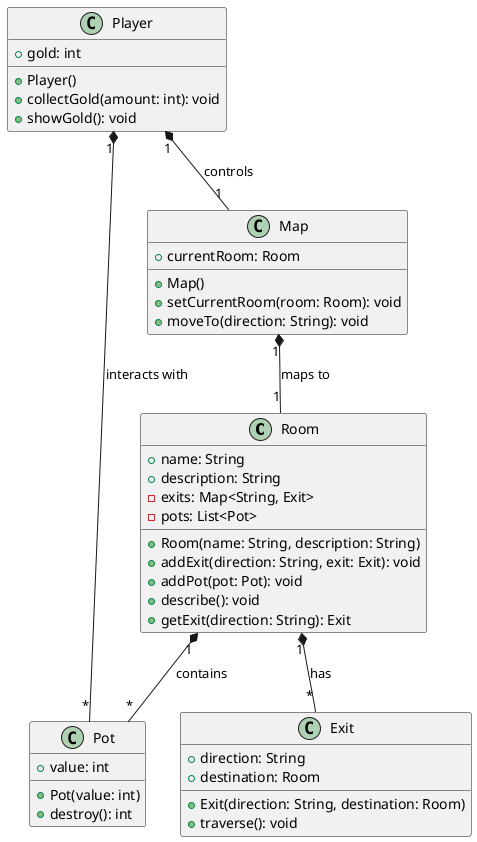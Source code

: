 @startuml Hospital

class Room {
    + name: String
    + description: String
    - exits: Map<String, Exit>
    - pots: List<Pot>
    + Room(name: String, description: String)
    + addExit(direction: String, exit: Exit): void
    + addPot(pot: Pot): void
    + describe(): void
    + getExit(direction: String): Exit
}

class Exit {
    + direction: String
    + destination: Room
    + Exit(direction: String, destination: Room)
    + traverse(): void
}

class Pot {
    + value: int
    + Pot(value: int)
    + destroy(): int
}

class Map {
    + currentRoom: Room
    + Map()
    + setCurrentRoom(room: Room): void
    + moveTo(direction: String): void
}

class Player {
    + gold: int
    + Player()
    + collectGold(amount: int): void
    + showGold(): void
}

Room "1" *-- "*" Exit : has
Room "1" *-- "*" Pot : contains
Map "1" *-- "1" Room : maps to
Player "1" *-- "1" Map : controls
Player "1" *-- "*" Pot : interacts with

@enduml
